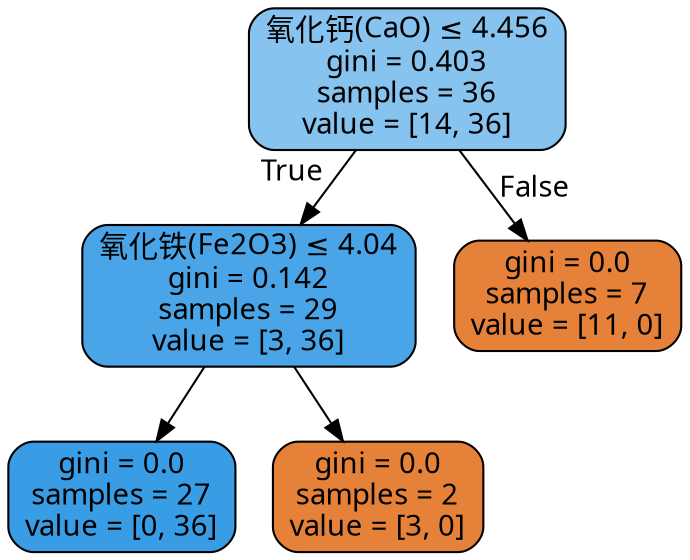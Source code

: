 digraph Tree {
node [shape=box, style="filled, rounded", color="black", fontname="DengXian"] ;
edge [fontname="DengXian"] ;
0 [label=<氧化钙(CaO) &le; 4.456<br/>gini = 0.403<br/>samples = 36<br/>value = [14, 36]>, fillcolor="#86c3ef"] ;
1 [label=<氧化铁(Fe2O3) &le; 4.04<br/>gini = 0.142<br/>samples = 29<br/>value = [3, 36]>, fillcolor="#49a5e7"] ;
0 -> 1 [labeldistance=2.5, labelangle=45, headlabel="True"] ;
2 [label=<gini = 0.0<br/>samples = 27<br/>value = [0, 36]>, fillcolor="#399de5"] ;
1 -> 2 ;
3 [label=<gini = 0.0<br/>samples = 2<br/>value = [3, 0]>, fillcolor="#e58139"] ;
1 -> 3 ;
4 [label=<gini = 0.0<br/>samples = 7<br/>value = [11, 0]>, fillcolor="#e58139"] ;
0 -> 4 [labeldistance=2.5, labelangle=-45, headlabel="False"] ;
}